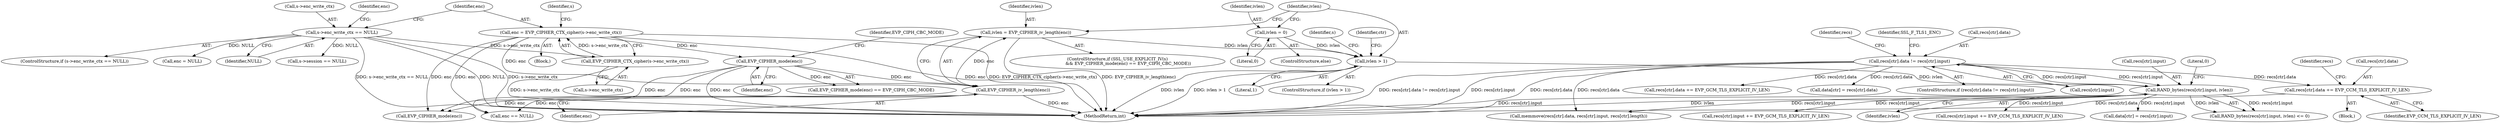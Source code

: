 digraph "0_openssl_4ad93618d26a3ea23d36ad5498ff4f59eff3a4d2_2@array" {
"1000824" [label="(Call,recs[ctr].data += EVP_CCM_TLS_EXPLICIT_IV_LEN)"];
"1000214" [label="(Call,recs[ctr].data != recs[ctr].input)"];
"1000235" [label="(Call,RAND_bytes(recs[ctr].input, ivlen))"];
"1000199" [label="(Call,ivlen > 1)"];
"1000190" [label="(Call,ivlen = EVP_CIPHER_iv_length(enc))"];
"1000192" [label="(Call,EVP_CIPHER_iv_length(enc))"];
"1000187" [label="(Call,EVP_CIPHER_mode(enc))"];
"1000176" [label="(Call,enc = EVP_CIPHER_CTX_cipher(s->enc_write_ctx))"];
"1000178" [label="(Call,EVP_CIPHER_CTX_cipher(s->enc_write_ctx))"];
"1000165" [label="(Call,s->enc_write_ctx == NULL)"];
"1000195" [label="(Call,ivlen = 0)"];
"1000831" [label="(Call,recs[ctr].input += EVP_CCM_TLS_EXPLICIT_IV_LEN)"];
"1000178" [label="(Call,EVP_CIPHER_CTX_cipher(s->enc_write_ctx))"];
"1000700" [label="(Call,data[ctr] = recs[ctr].input)"];
"1000194" [label="(ControlStructure,else)"];
"1000227" [label="(Identifier,SSL_F_TLS1_ENC)"];
"1000824" [label="(Call,recs[ctr].data += EVP_CCM_TLS_EXPLICIT_IV_LEN)"];
"1000177" [label="(Identifier,enc)"];
"1000193" [label="(Identifier,enc)"];
"1000186" [label="(Call,EVP_CIPHER_mode(enc) == EVP_CIPH_CBC_MODE)"];
"1000171" [label="(Identifier,enc)"];
"1000196" [label="(Identifier,ivlen)"];
"1000213" [label="(ControlStructure,if (recs[ctr].data != recs[ctr].input))"];
"1000201" [label="(Literal,1)"];
"1000187" [label="(Call,EVP_CIPHER_mode(enc))"];
"1000292" [label="(Call,s->session == NULL)"];
"1000934" [label="(MethodReturn,int)"];
"1000198" [label="(ControlStructure,if (ivlen > 1))"];
"1000294" [label="(Identifier,s)"];
"1000234" [label="(Call,RAND_bytes(recs[ctr].input, ivlen) <= 0)"];
"1000182" [label="(ControlStructure,if (SSL_USE_EXPLICIT_IV(s)\n                && EVP_CIPHER_mode(enc) == EVP_CIPH_CBC_MODE))"];
"1000315" [label="(Call,memmove(recs[ctr].data, recs[ctr].input, recs[ctr].length))"];
"1000823" [label="(Block,)"];
"1000200" [label="(Identifier,ivlen)"];
"1000190" [label="(Call,ivlen = EVP_CIPHER_iv_length(enc))"];
"1000793" [label="(Call,recs[ctr].input += EVP_GCM_TLS_EXPLICIT_IV_LEN)"];
"1000834" [label="(Identifier,recs)"];
"1000166" [label="(Call,s->enc_write_ctx)"];
"1000176" [label="(Call,enc = EVP_CIPHER_CTX_cipher(s->enc_write_ctx))"];
"1000301" [label="(Call,enc == NULL)"];
"1000174" [label="(Block,)"];
"1000241" [label="(Identifier,ivlen)"];
"1000235" [label="(Call,RAND_bytes(recs[ctr].input, ivlen))"];
"1000220" [label="(Call,recs[ctr].input)"];
"1000786" [label="(Call,recs[ctr].data += EVP_GCM_TLS_EXPLICIT_IV_LEN)"];
"1000164" [label="(ControlStructure,if (s->enc_write_ctx == NULL))"];
"1000197" [label="(Literal,0)"];
"1000170" [label="(Call,enc = NULL)"];
"1000242" [label="(Literal,0)"];
"1000214" [label="(Call,recs[ctr].data != recs[ctr].input)"];
"1000189" [label="(Identifier,EVP_CIPH_CBC_MODE)"];
"1000772" [label="(Call,EVP_CIPHER_mode(enc))"];
"1000195" [label="(Call,ivlen = 0)"];
"1000205" [label="(Identifier,ctr)"];
"1000215" [label="(Call,recs[ctr].data)"];
"1000669" [label="(Call,data[ctr] = recs[ctr].data)"];
"1000199" [label="(Call,ivlen > 1)"];
"1000188" [label="(Identifier,enc)"];
"1000236" [label="(Call,recs[ctr].input)"];
"1000830" [label="(Identifier,EVP_CCM_TLS_EXPLICIT_IV_LEN)"];
"1000192" [label="(Call,EVP_CIPHER_iv_length(enc))"];
"1000179" [label="(Call,s->enc_write_ctx)"];
"1000165" [label="(Call,s->enc_write_ctx == NULL)"];
"1000185" [label="(Identifier,s)"];
"1000169" [label="(Identifier,NULL)"];
"1000238" [label="(Identifier,recs)"];
"1000191" [label="(Identifier,ivlen)"];
"1000825" [label="(Call,recs[ctr].data)"];
"1000824" -> "1000823"  [label="AST: "];
"1000824" -> "1000830"  [label="CFG: "];
"1000825" -> "1000824"  [label="AST: "];
"1000830" -> "1000824"  [label="AST: "];
"1000834" -> "1000824"  [label="CFG: "];
"1000824" -> "1000934"  [label="DDG: recs[ctr].data"];
"1000214" -> "1000824"  [label="DDG: recs[ctr].data"];
"1000214" -> "1000213"  [label="AST: "];
"1000214" -> "1000220"  [label="CFG: "];
"1000215" -> "1000214"  [label="AST: "];
"1000220" -> "1000214"  [label="AST: "];
"1000227" -> "1000214"  [label="CFG: "];
"1000238" -> "1000214"  [label="CFG: "];
"1000214" -> "1000934"  [label="DDG: recs[ctr].data != recs[ctr].input"];
"1000214" -> "1000934"  [label="DDG: recs[ctr].input"];
"1000214" -> "1000934"  [label="DDG: recs[ctr].data"];
"1000235" -> "1000214"  [label="DDG: recs[ctr].input"];
"1000214" -> "1000235"  [label="DDG: recs[ctr].input"];
"1000214" -> "1000315"  [label="DDG: recs[ctr].data"];
"1000214" -> "1000669"  [label="DDG: recs[ctr].data"];
"1000214" -> "1000786"  [label="DDG: recs[ctr].data"];
"1000235" -> "1000234"  [label="AST: "];
"1000235" -> "1000241"  [label="CFG: "];
"1000236" -> "1000235"  [label="AST: "];
"1000241" -> "1000235"  [label="AST: "];
"1000242" -> "1000235"  [label="CFG: "];
"1000235" -> "1000934"  [label="DDG: recs[ctr].input"];
"1000235" -> "1000934"  [label="DDG: ivlen"];
"1000235" -> "1000234"  [label="DDG: recs[ctr].input"];
"1000235" -> "1000234"  [label="DDG: ivlen"];
"1000199" -> "1000235"  [label="DDG: ivlen"];
"1000235" -> "1000315"  [label="DDG: recs[ctr].input"];
"1000235" -> "1000700"  [label="DDG: recs[ctr].input"];
"1000235" -> "1000793"  [label="DDG: recs[ctr].input"];
"1000235" -> "1000831"  [label="DDG: recs[ctr].input"];
"1000199" -> "1000198"  [label="AST: "];
"1000199" -> "1000201"  [label="CFG: "];
"1000200" -> "1000199"  [label="AST: "];
"1000201" -> "1000199"  [label="AST: "];
"1000205" -> "1000199"  [label="CFG: "];
"1000294" -> "1000199"  [label="CFG: "];
"1000199" -> "1000934"  [label="DDG: ivlen"];
"1000199" -> "1000934"  [label="DDG: ivlen > 1"];
"1000190" -> "1000199"  [label="DDG: ivlen"];
"1000195" -> "1000199"  [label="DDG: ivlen"];
"1000190" -> "1000182"  [label="AST: "];
"1000190" -> "1000192"  [label="CFG: "];
"1000191" -> "1000190"  [label="AST: "];
"1000192" -> "1000190"  [label="AST: "];
"1000200" -> "1000190"  [label="CFG: "];
"1000190" -> "1000934"  [label="DDG: EVP_CIPHER_iv_length(enc)"];
"1000192" -> "1000190"  [label="DDG: enc"];
"1000192" -> "1000193"  [label="CFG: "];
"1000193" -> "1000192"  [label="AST: "];
"1000192" -> "1000934"  [label="DDG: enc"];
"1000187" -> "1000192"  [label="DDG: enc"];
"1000176" -> "1000192"  [label="DDG: enc"];
"1000192" -> "1000301"  [label="DDG: enc"];
"1000192" -> "1000772"  [label="DDG: enc"];
"1000187" -> "1000186"  [label="AST: "];
"1000187" -> "1000188"  [label="CFG: "];
"1000188" -> "1000187"  [label="AST: "];
"1000189" -> "1000187"  [label="CFG: "];
"1000187" -> "1000934"  [label="DDG: enc"];
"1000187" -> "1000186"  [label="DDG: enc"];
"1000176" -> "1000187"  [label="DDG: enc"];
"1000187" -> "1000301"  [label="DDG: enc"];
"1000187" -> "1000772"  [label="DDG: enc"];
"1000176" -> "1000174"  [label="AST: "];
"1000176" -> "1000178"  [label="CFG: "];
"1000177" -> "1000176"  [label="AST: "];
"1000178" -> "1000176"  [label="AST: "];
"1000185" -> "1000176"  [label="CFG: "];
"1000176" -> "1000934"  [label="DDG: EVP_CIPHER_CTX_cipher(s->enc_write_ctx)"];
"1000176" -> "1000934"  [label="DDG: enc"];
"1000178" -> "1000176"  [label="DDG: s->enc_write_ctx"];
"1000176" -> "1000301"  [label="DDG: enc"];
"1000176" -> "1000772"  [label="DDG: enc"];
"1000178" -> "1000179"  [label="CFG: "];
"1000179" -> "1000178"  [label="AST: "];
"1000178" -> "1000934"  [label="DDG: s->enc_write_ctx"];
"1000165" -> "1000178"  [label="DDG: s->enc_write_ctx"];
"1000165" -> "1000164"  [label="AST: "];
"1000165" -> "1000169"  [label="CFG: "];
"1000166" -> "1000165"  [label="AST: "];
"1000169" -> "1000165"  [label="AST: "];
"1000171" -> "1000165"  [label="CFG: "];
"1000177" -> "1000165"  [label="CFG: "];
"1000165" -> "1000934"  [label="DDG: NULL"];
"1000165" -> "1000934"  [label="DDG: s->enc_write_ctx"];
"1000165" -> "1000934"  [label="DDG: s->enc_write_ctx == NULL"];
"1000165" -> "1000170"  [label="DDG: NULL"];
"1000165" -> "1000292"  [label="DDG: NULL"];
"1000195" -> "1000194"  [label="AST: "];
"1000195" -> "1000197"  [label="CFG: "];
"1000196" -> "1000195"  [label="AST: "];
"1000197" -> "1000195"  [label="AST: "];
"1000200" -> "1000195"  [label="CFG: "];
}
